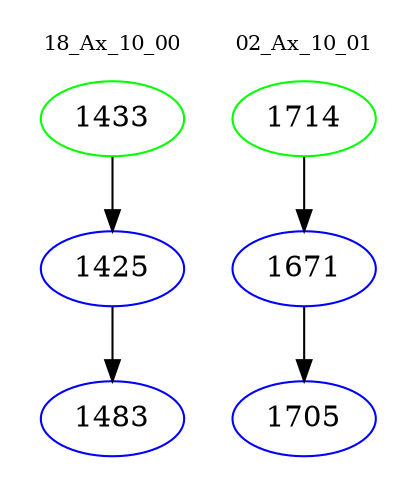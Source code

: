 digraph{
subgraph cluster_0 {
color = white
label = "18_Ax_10_00";
fontsize=10;
T0_1433 [label="1433", color="green"]
T0_1433 -> T0_1425 [color="black"]
T0_1425 [label="1425", color="blue"]
T0_1425 -> T0_1483 [color="black"]
T0_1483 [label="1483", color="blue"]
}
subgraph cluster_1 {
color = white
label = "02_Ax_10_01";
fontsize=10;
T1_1714 [label="1714", color="green"]
T1_1714 -> T1_1671 [color="black"]
T1_1671 [label="1671", color="blue"]
T1_1671 -> T1_1705 [color="black"]
T1_1705 [label="1705", color="blue"]
}
}
